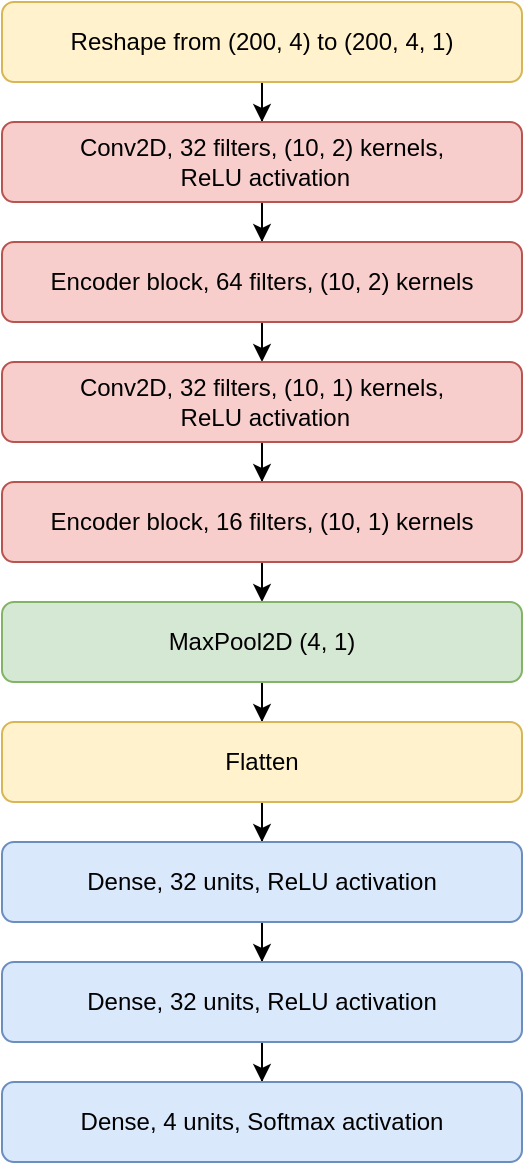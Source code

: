 <mxfile version="12.6.5" type="device"><diagram id="mADj3N52reezFfNrAovU" name="Page-1"><mxGraphModel dx="1422" dy="824" grid="1" gridSize="10" guides="1" tooltips="1" connect="1" arrows="1" fold="1" page="1" pageScale="1" pageWidth="827" pageHeight="1169" math="1" shadow="0"><root><mxCell id="0"/><mxCell id="1" parent="0"/><mxCell id="6HaTJVYnQwcz1nPOmkp2-2" style="edgeStyle=orthogonalEdgeStyle;rounded=0;orthogonalLoop=1;jettySize=auto;html=1;" parent="1" source="Sl0_x4nXyxvZzu1vDAZW-2" target="6HaTJVYnQwcz1nPOmkp2-1" edge="1"><mxGeometry relative="1" as="geometry"/></mxCell><mxCell id="Sl0_x4nXyxvZzu1vDAZW-2" value="Reshape from (200, 4) to (200, 4, 1)" style="rounded=1;whiteSpace=wrap;html=1;fillColor=#fff2cc;strokeColor=#d6b656;" parent="1" vertex="1"><mxGeometry x="280" y="320" width="260" height="40" as="geometry"/></mxCell><mxCell id="6HaTJVYnQwcz1nPOmkp2-6" style="edgeStyle=orthogonalEdgeStyle;rounded=0;orthogonalLoop=1;jettySize=auto;html=1;" parent="1" source="6HaTJVYnQwcz1nPOmkp2-1" target="6HaTJVYnQwcz1nPOmkp2-5" edge="1"><mxGeometry relative="1" as="geometry"/></mxCell><mxCell id="6HaTJVYnQwcz1nPOmkp2-1" value="Conv2D, 32 filters, (10, 2) kernels,&lt;br&gt;&amp;nbsp;ReLU activation" style="rounded=1;whiteSpace=wrap;html=1;fillColor=#f8cecc;strokeColor=#b85450;" parent="1" vertex="1"><mxGeometry x="280" y="380" width="260" height="40" as="geometry"/></mxCell><mxCell id="6HaTJVYnQwcz1nPOmkp2-12" style="edgeStyle=orthogonalEdgeStyle;rounded=0;orthogonalLoop=1;jettySize=auto;html=1;" parent="1" source="6HaTJVYnQwcz1nPOmkp2-5" edge="1"><mxGeometry relative="1" as="geometry"><mxPoint x="410" y="500" as="targetPoint"/></mxGeometry></mxCell><mxCell id="6HaTJVYnQwcz1nPOmkp2-5" value="Encoder block, 64 filters, (10, 2) kernels" style="rounded=1;whiteSpace=wrap;html=1;fillColor=#f8cecc;strokeColor=#b85450;" parent="1" vertex="1"><mxGeometry x="280" y="440" width="260" height="40" as="geometry"/></mxCell><mxCell id="6HaTJVYnQwcz1nPOmkp2-10" style="edgeStyle=orthogonalEdgeStyle;rounded=0;orthogonalLoop=1;jettySize=auto;html=1;" parent="1" source="6HaTJVYnQwcz1nPOmkp2-7" target="6HaTJVYnQwcz1nPOmkp2-9" edge="1"><mxGeometry relative="1" as="geometry"/></mxCell><mxCell id="6HaTJVYnQwcz1nPOmkp2-7" value="Conv2D, 32 filters, (10, 1) kernels,&lt;br&gt;&amp;nbsp;ReLU activation" style="rounded=1;whiteSpace=wrap;html=1;fillColor=#f8cecc;strokeColor=#b85450;" parent="1" vertex="1"><mxGeometry x="280" y="500" width="260" height="40" as="geometry"/></mxCell><mxCell id="6HaTJVYnQwcz1nPOmkp2-15" style="edgeStyle=orthogonalEdgeStyle;rounded=0;orthogonalLoop=1;jettySize=auto;html=1;" parent="1" source="6HaTJVYnQwcz1nPOmkp2-9" edge="1"><mxGeometry relative="1" as="geometry"><mxPoint x="410" y="620" as="targetPoint"/></mxGeometry></mxCell><mxCell id="6HaTJVYnQwcz1nPOmkp2-9" value="Encoder block, 16 filters, (10, 1) kernels" style="rounded=1;whiteSpace=wrap;html=1;fillColor=#f8cecc;strokeColor=#b85450;" parent="1" vertex="1"><mxGeometry x="280" y="560" width="260" height="40" as="geometry"/></mxCell><mxCell id="6HaTJVYnQwcz1nPOmkp2-19" style="edgeStyle=orthogonalEdgeStyle;rounded=0;orthogonalLoop=1;jettySize=auto;html=1;" parent="1" source="6HaTJVYnQwcz1nPOmkp2-16" target="6HaTJVYnQwcz1nPOmkp2-18" edge="1"><mxGeometry relative="1" as="geometry"/></mxCell><mxCell id="6HaTJVYnQwcz1nPOmkp2-16" value="MaxPool2D (4, 1)" style="rounded=1;whiteSpace=wrap;html=1;fillColor=#d5e8d4;strokeColor=#82b366;" parent="1" vertex="1"><mxGeometry x="280" y="620" width="260" height="40" as="geometry"/></mxCell><mxCell id="6HaTJVYnQwcz1nPOmkp2-22" style="edgeStyle=orthogonalEdgeStyle;rounded=0;orthogonalLoop=1;jettySize=auto;html=1;" parent="1" source="6HaTJVYnQwcz1nPOmkp2-18" target="6HaTJVYnQwcz1nPOmkp2-21" edge="1"><mxGeometry relative="1" as="geometry"/></mxCell><mxCell id="6HaTJVYnQwcz1nPOmkp2-18" value="Flatten" style="rounded=1;whiteSpace=wrap;html=1;fillColor=#fff2cc;strokeColor=#d6b656;" parent="1" vertex="1"><mxGeometry x="280" y="680" width="260" height="40" as="geometry"/></mxCell><mxCell id="6HaTJVYnQwcz1nPOmkp2-24" style="edgeStyle=orthogonalEdgeStyle;rounded=0;orthogonalLoop=1;jettySize=auto;html=1;" parent="1" source="6HaTJVYnQwcz1nPOmkp2-21" target="6HaTJVYnQwcz1nPOmkp2-23" edge="1"><mxGeometry relative="1" as="geometry"/></mxCell><mxCell id="6HaTJVYnQwcz1nPOmkp2-21" value="Dense, 32 units, ReLU activation" style="rounded=1;whiteSpace=wrap;html=1;fillColor=#dae8fc;strokeColor=#6c8ebf;" parent="1" vertex="1"><mxGeometry x="280" y="740" width="260" height="40" as="geometry"/></mxCell><mxCell id="6HaTJVYnQwcz1nPOmkp2-26" style="edgeStyle=orthogonalEdgeStyle;rounded=0;orthogonalLoop=1;jettySize=auto;html=1;" parent="1" source="6HaTJVYnQwcz1nPOmkp2-23" target="6HaTJVYnQwcz1nPOmkp2-25" edge="1"><mxGeometry relative="1" as="geometry"/></mxCell><mxCell id="6HaTJVYnQwcz1nPOmkp2-23" value="Dense, 32 units, ReLU activation" style="rounded=1;whiteSpace=wrap;html=1;fillColor=#dae8fc;strokeColor=#6c8ebf;" parent="1" vertex="1"><mxGeometry x="280" y="800" width="260" height="40" as="geometry"/></mxCell><mxCell id="6HaTJVYnQwcz1nPOmkp2-25" value="Dense, 4 units, Softmax activation" style="rounded=1;whiteSpace=wrap;html=1;fillColor=#dae8fc;strokeColor=#6c8ebf;" parent="1" vertex="1"><mxGeometry x="280" y="860" width="260" height="40" as="geometry"/></mxCell></root></mxGraphModel></diagram></mxfile>